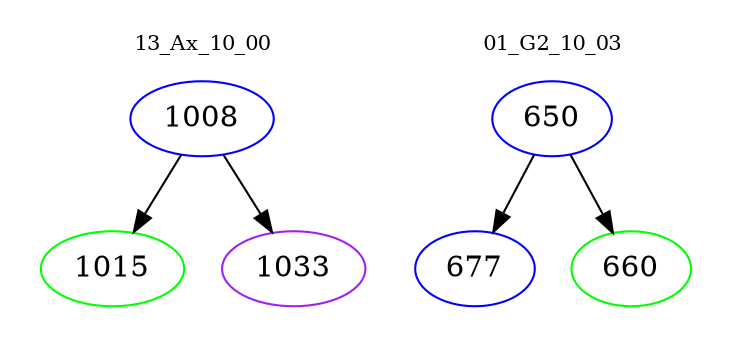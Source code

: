 digraph{
subgraph cluster_0 {
color = white
label = "13_Ax_10_00";
fontsize=10;
T0_1008 [label="1008", color="blue"]
T0_1008 -> T0_1015 [color="black"]
T0_1015 [label="1015", color="green"]
T0_1008 -> T0_1033 [color="black"]
T0_1033 [label="1033", color="purple"]
}
subgraph cluster_1 {
color = white
label = "01_G2_10_03";
fontsize=10;
T1_650 [label="650", color="blue"]
T1_650 -> T1_677 [color="black"]
T1_677 [label="677", color="blue"]
T1_650 -> T1_660 [color="black"]
T1_660 [label="660", color="green"]
}
}
